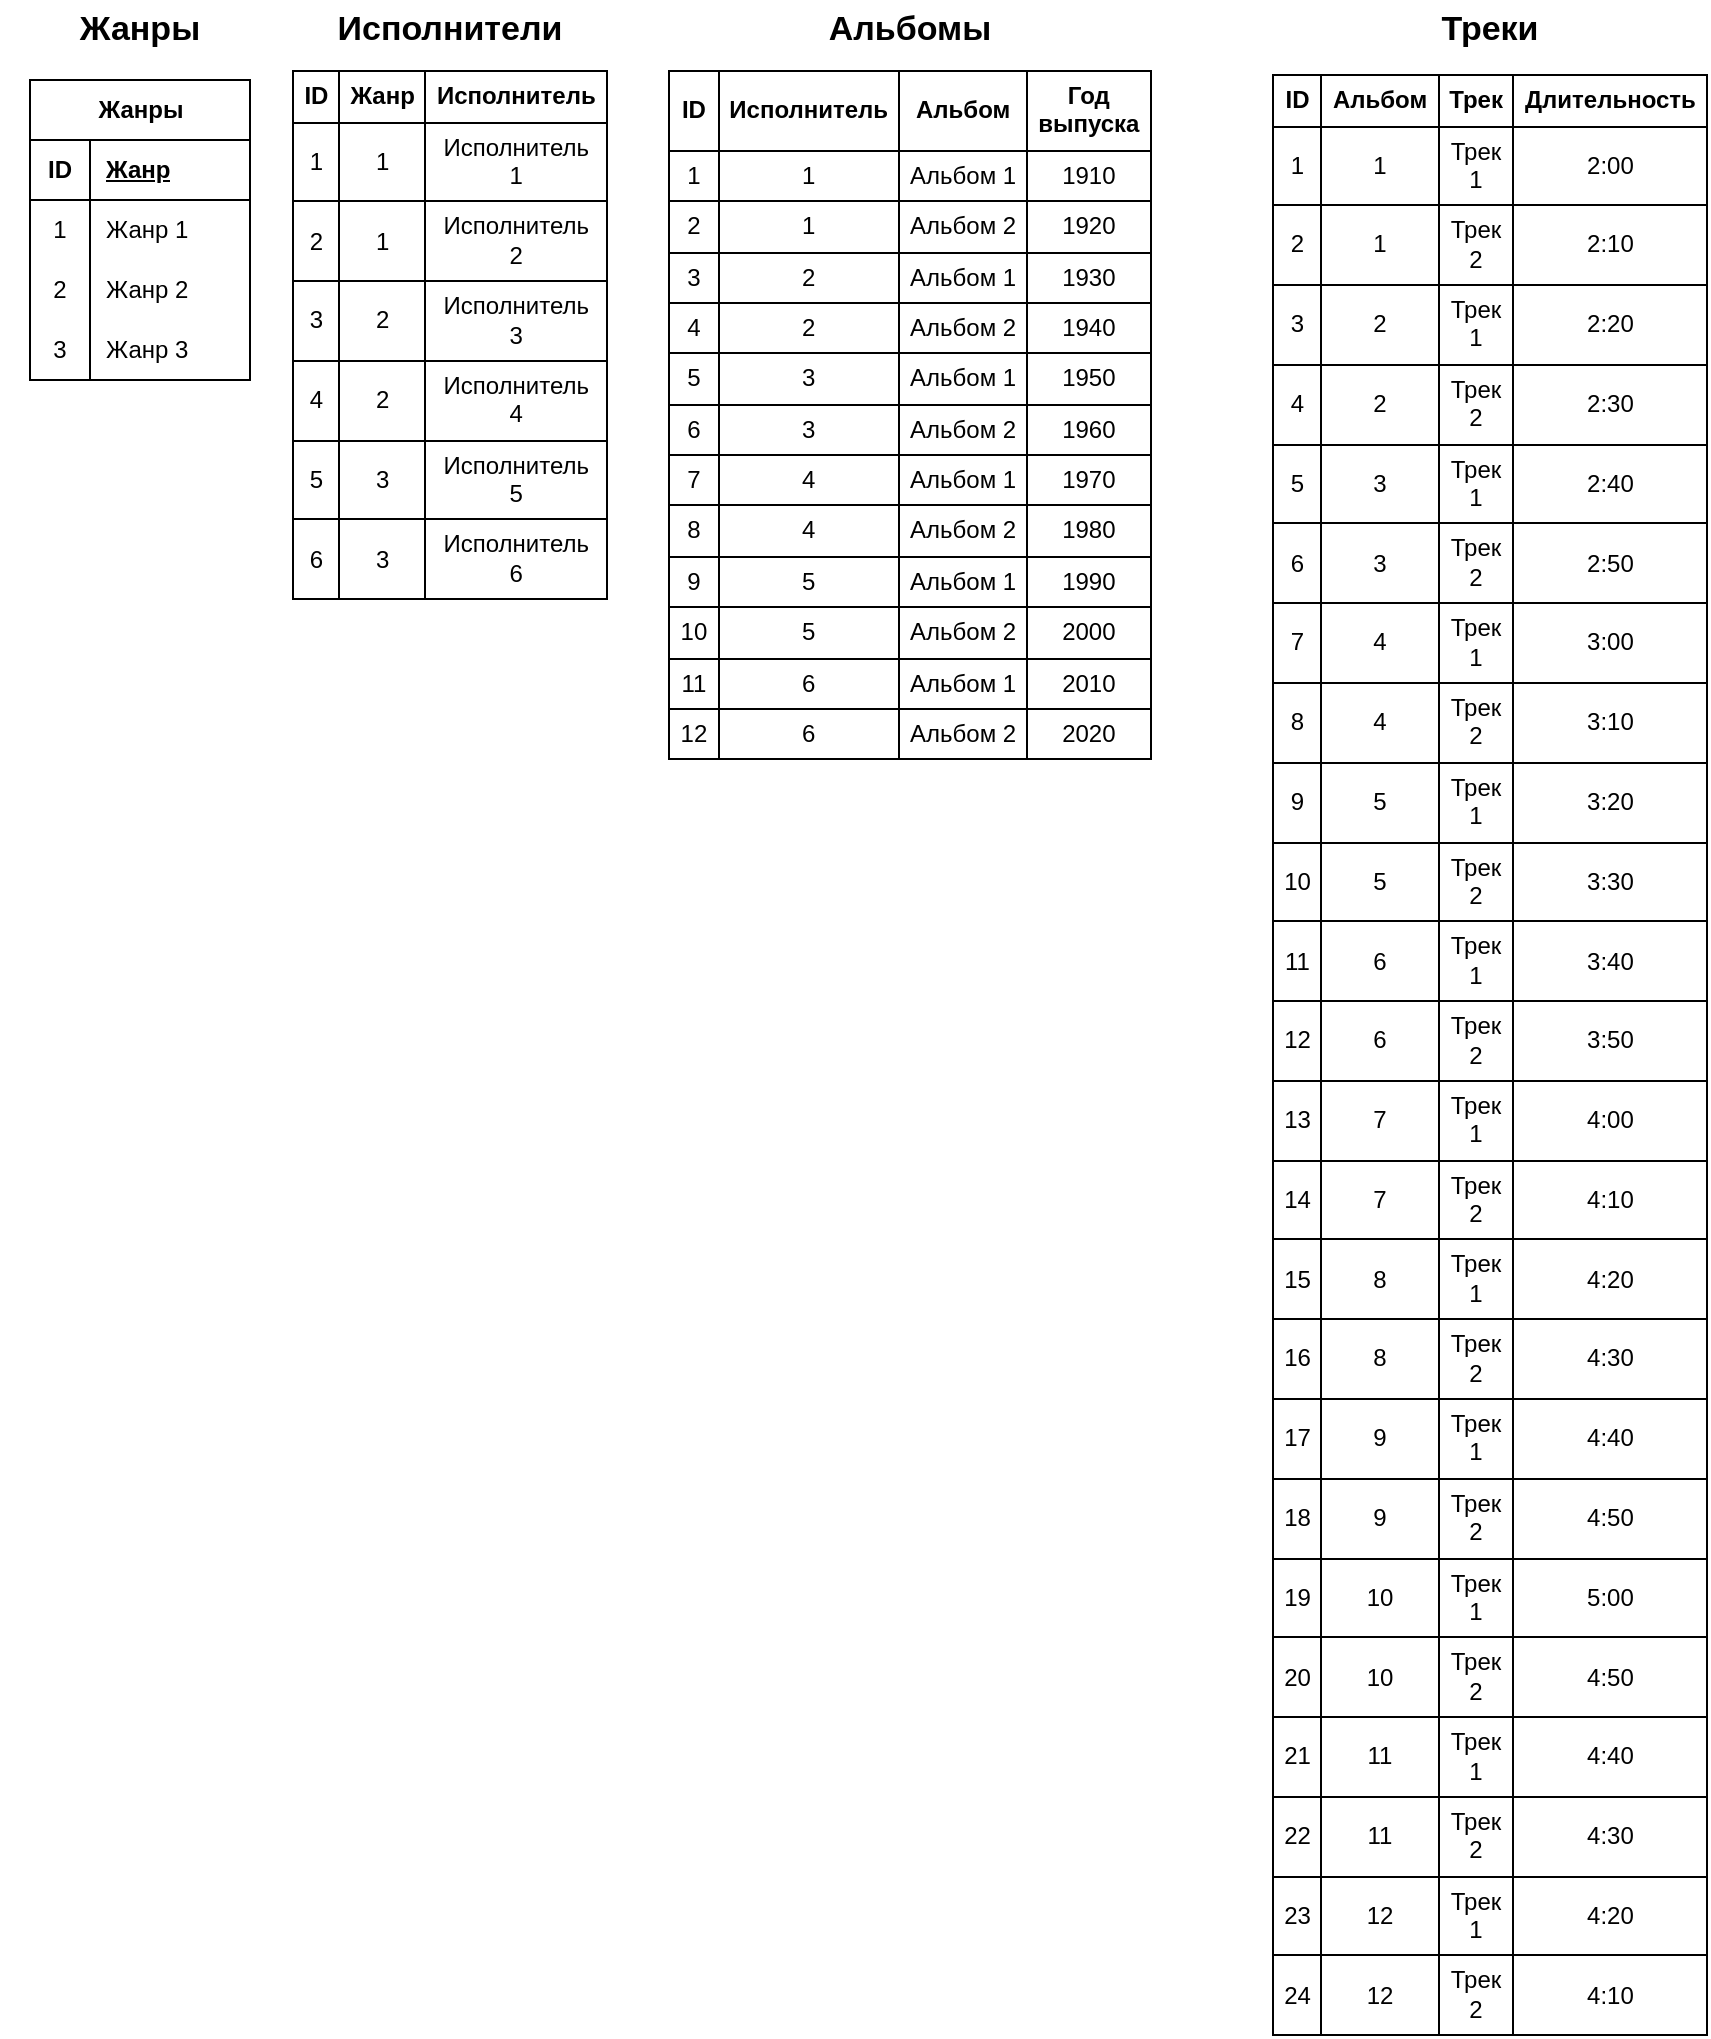 <mxfile version="24.7.12">
  <diagram name="Страница — 1" id="LNn57Oa2k2IVt9UOUZFC">
    <mxGraphModel dx="1750" dy="1023" grid="1" gridSize="10" guides="1" tooltips="1" connect="1" arrows="1" fold="1" page="1" pageScale="1" pageWidth="827" pageHeight="1169" math="0" shadow="0">
      <root>
        <mxCell id="0" />
        <mxCell id="1" parent="0" />
        <mxCell id="IZoVtLbHciiS3lVEJnuO-76" value="Жанры" style="shape=table;startSize=30;container=1;collapsible=1;childLayout=tableLayout;fixedRows=1;rowLines=0;fontStyle=1;align=center;resizeLast=1;html=1;movable=0;resizable=0;rotatable=0;deletable=0;editable=0;locked=1;connectable=0;" vertex="1" parent="1">
          <mxGeometry x="30" y="40" width="110" height="150" as="geometry" />
        </mxCell>
        <mxCell id="IZoVtLbHciiS3lVEJnuO-77" value="" style="shape=tableRow;horizontal=0;startSize=0;swimlaneHead=0;swimlaneBody=0;fillColor=none;collapsible=0;dropTarget=0;points=[[0,0.5],[1,0.5]];portConstraint=eastwest;top=0;left=0;right=0;bottom=1;movable=0;resizable=0;rotatable=0;deletable=0;editable=0;locked=1;connectable=0;" vertex="1" parent="IZoVtLbHciiS3lVEJnuO-76">
          <mxGeometry y="30" width="110" height="30" as="geometry" />
        </mxCell>
        <mxCell id="IZoVtLbHciiS3lVEJnuO-78" value="ID" style="shape=partialRectangle;connectable=0;fillColor=none;top=0;left=0;bottom=0;right=0;fontStyle=1;overflow=hidden;whiteSpace=wrap;html=1;movable=0;resizable=0;rotatable=0;deletable=0;editable=0;locked=1;" vertex="1" parent="IZoVtLbHciiS3lVEJnuO-77">
          <mxGeometry width="30" height="30" as="geometry">
            <mxRectangle width="30" height="30" as="alternateBounds" />
          </mxGeometry>
        </mxCell>
        <mxCell id="IZoVtLbHciiS3lVEJnuO-79" value="Жанр" style="shape=partialRectangle;connectable=0;fillColor=none;top=0;left=0;bottom=0;right=0;align=left;spacingLeft=6;fontStyle=5;overflow=hidden;whiteSpace=wrap;html=1;movable=0;resizable=0;rotatable=0;deletable=0;editable=0;locked=1;" vertex="1" parent="IZoVtLbHciiS3lVEJnuO-77">
          <mxGeometry x="30" width="80" height="30" as="geometry">
            <mxRectangle width="80" height="30" as="alternateBounds" />
          </mxGeometry>
        </mxCell>
        <mxCell id="IZoVtLbHciiS3lVEJnuO-80" value="" style="shape=tableRow;horizontal=0;startSize=0;swimlaneHead=0;swimlaneBody=0;fillColor=none;collapsible=0;dropTarget=0;points=[[0,0.5],[1,0.5]];portConstraint=eastwest;top=0;left=0;right=0;bottom=0;movable=0;resizable=0;rotatable=0;deletable=0;editable=0;locked=1;connectable=0;" vertex="1" parent="IZoVtLbHciiS3lVEJnuO-76">
          <mxGeometry y="60" width="110" height="30" as="geometry" />
        </mxCell>
        <mxCell id="IZoVtLbHciiS3lVEJnuO-81" value="" style="shape=partialRectangle;connectable=0;fillColor=none;top=0;left=0;bottom=0;right=0;editable=0;overflow=hidden;whiteSpace=wrap;html=1;movable=0;resizable=0;rotatable=0;deletable=0;locked=1;" vertex="1" parent="IZoVtLbHciiS3lVEJnuO-80">
          <mxGeometry width="30" height="30" as="geometry">
            <mxRectangle width="30" height="30" as="alternateBounds" />
          </mxGeometry>
        </mxCell>
        <mxCell id="IZoVtLbHciiS3lVEJnuO-82" value="Жанр 1" style="shape=partialRectangle;connectable=0;fillColor=none;top=0;left=0;bottom=0;right=0;align=left;spacingLeft=6;overflow=hidden;whiteSpace=wrap;html=1;movable=0;resizable=0;rotatable=0;deletable=0;editable=0;locked=1;" vertex="1" parent="IZoVtLbHciiS3lVEJnuO-80">
          <mxGeometry x="30" width="80" height="30" as="geometry">
            <mxRectangle width="80" height="30" as="alternateBounds" />
          </mxGeometry>
        </mxCell>
        <mxCell id="IZoVtLbHciiS3lVEJnuO-83" value="" style="shape=tableRow;horizontal=0;startSize=0;swimlaneHead=0;swimlaneBody=0;fillColor=none;collapsible=0;dropTarget=0;points=[[0,0.5],[1,0.5]];portConstraint=eastwest;top=0;left=0;right=0;bottom=0;movable=0;resizable=0;rotatable=0;deletable=0;editable=0;locked=1;connectable=0;" vertex="1" parent="IZoVtLbHciiS3lVEJnuO-76">
          <mxGeometry y="90" width="110" height="30" as="geometry" />
        </mxCell>
        <mxCell id="IZoVtLbHciiS3lVEJnuO-84" value="" style="shape=partialRectangle;connectable=0;fillColor=none;top=0;left=0;bottom=0;right=0;editable=0;overflow=hidden;whiteSpace=wrap;html=1;movable=0;resizable=0;rotatable=0;deletable=0;locked=1;" vertex="1" parent="IZoVtLbHciiS3lVEJnuO-83">
          <mxGeometry width="30" height="30" as="geometry">
            <mxRectangle width="30" height="30" as="alternateBounds" />
          </mxGeometry>
        </mxCell>
        <mxCell id="IZoVtLbHciiS3lVEJnuO-85" value="Жанр 2" style="shape=partialRectangle;connectable=0;fillColor=none;top=0;left=0;bottom=0;right=0;align=left;spacingLeft=6;overflow=hidden;whiteSpace=wrap;html=1;movable=0;resizable=0;rotatable=0;deletable=0;editable=0;locked=1;" vertex="1" parent="IZoVtLbHciiS3lVEJnuO-83">
          <mxGeometry x="30" width="80" height="30" as="geometry">
            <mxRectangle width="80" height="30" as="alternateBounds" />
          </mxGeometry>
        </mxCell>
        <mxCell id="IZoVtLbHciiS3lVEJnuO-86" value="" style="shape=tableRow;horizontal=0;startSize=0;swimlaneHead=0;swimlaneBody=0;fillColor=none;collapsible=0;dropTarget=0;points=[[0,0.5],[1,0.5]];portConstraint=eastwest;top=0;left=0;right=0;bottom=0;movable=0;resizable=0;rotatable=0;deletable=0;editable=0;locked=1;connectable=0;" vertex="1" parent="IZoVtLbHciiS3lVEJnuO-76">
          <mxGeometry y="120" width="110" height="30" as="geometry" />
        </mxCell>
        <mxCell id="IZoVtLbHciiS3lVEJnuO-87" value="" style="shape=partialRectangle;connectable=0;fillColor=none;top=0;left=0;bottom=0;right=0;editable=0;overflow=hidden;whiteSpace=wrap;html=1;movable=0;resizable=0;rotatable=0;deletable=0;locked=1;" vertex="1" parent="IZoVtLbHciiS3lVEJnuO-86">
          <mxGeometry width="30" height="30" as="geometry">
            <mxRectangle width="30" height="30" as="alternateBounds" />
          </mxGeometry>
        </mxCell>
        <mxCell id="IZoVtLbHciiS3lVEJnuO-88" value="Жанр 3" style="shape=partialRectangle;connectable=0;fillColor=none;top=0;left=0;bottom=0;right=0;align=left;spacingLeft=6;overflow=hidden;whiteSpace=wrap;html=1;movable=0;resizable=0;rotatable=0;deletable=0;editable=0;locked=1;" vertex="1" parent="IZoVtLbHciiS3lVEJnuO-86">
          <mxGeometry x="30" width="80" height="30" as="geometry">
            <mxRectangle width="80" height="30" as="alternateBounds" />
          </mxGeometry>
        </mxCell>
        <mxCell id="IZoVtLbHciiS3lVEJnuO-101" value="1" style="text;html=1;align=center;verticalAlign=middle;whiteSpace=wrap;rounded=0;movable=0;resizable=0;rotatable=0;deletable=0;editable=0;locked=1;connectable=0;" vertex="1" parent="1">
          <mxGeometry x="30" y="100" width="30" height="30" as="geometry" />
        </mxCell>
        <mxCell id="IZoVtLbHciiS3lVEJnuO-102" value="2" style="text;html=1;align=center;verticalAlign=middle;whiteSpace=wrap;rounded=0;movable=0;resizable=0;rotatable=0;deletable=0;editable=0;locked=1;connectable=0;" vertex="1" parent="1">
          <mxGeometry x="30" y="130" width="30" height="30" as="geometry" />
        </mxCell>
        <mxCell id="IZoVtLbHciiS3lVEJnuO-103" value="3" style="text;html=1;align=center;verticalAlign=middle;whiteSpace=wrap;rounded=0;movable=0;resizable=0;rotatable=0;deletable=0;editable=0;locked=1;connectable=0;" vertex="1" parent="1">
          <mxGeometry x="30" y="160" width="30" height="30" as="geometry" />
        </mxCell>
        <mxCell id="IZoVtLbHciiS3lVEJnuO-189" value="&lt;br&gt;&lt;table cellpadding=&quot;5&quot; border=&quot;1&quot; style=&quot;background-color: rgb(255, 255, 255); border: 1px solid rgb(0, 0, 0); border-collapse: collapse;&quot; align=&quot;left&quot;&gt;&lt;tbody&gt;&lt;tr&gt;&lt;td style=&quot;border-collapse: collapse;&quot; border=&quot;1&quot;&gt;&lt;b&gt;ID&lt;/b&gt;&lt;/td&gt;&lt;td&gt;&lt;b&gt;Жанр&lt;/b&gt;&lt;/td&gt;&lt;td&gt;&lt;b&gt;Исполнитель&lt;/b&gt;&lt;/td&gt;&lt;/tr&gt;&lt;tr&gt;&lt;td&gt;1&lt;/td&gt;&lt;td&gt;1&lt;/td&gt;&lt;td&gt;Исполнитель 1&lt;/td&gt;&lt;/tr&gt;&lt;tr&gt;&lt;td&gt;2&lt;/td&gt;&lt;td&gt;1&lt;/td&gt;&lt;td&gt;Исполнитель 2&lt;/td&gt;&lt;/tr&gt;&lt;tr&gt;&lt;td&gt;3&lt;/td&gt;&lt;td&gt;2&lt;/td&gt;&lt;td&gt;Исполнитель 3&lt;/td&gt;&lt;/tr&gt;&lt;tr&gt;&lt;td&gt;4&lt;/td&gt;&lt;td&gt;2&lt;/td&gt;&lt;td&gt;Исполнитель 4&lt;/td&gt;&lt;/tr&gt;&lt;tr&gt;&lt;td&gt;5&lt;/td&gt;&lt;td&gt;3&lt;/td&gt;&lt;td&gt;Исполнитель 5&lt;/td&gt;&lt;/tr&gt;&lt;tr&gt;&lt;td&gt;6&lt;/td&gt;&lt;td&gt;3&lt;/td&gt;&lt;td&gt;Исполнитель 6&lt;/td&gt;&lt;/tr&gt;&lt;/tbody&gt;&lt;/table&gt;" style="whiteSpace=wrap;html=1;aspect=fixed;strokeColor=none;fillColor=none;" vertex="1" parent="1">
          <mxGeometry x="240" y="160" as="geometry" />
        </mxCell>
        <mxCell id="IZoVtLbHciiS3lVEJnuO-191" value="&lt;br&gt;&lt;table cellpadding=&quot;5&quot; border=&quot;1&quot; style=&quot;background-color: rgb(255, 255, 255); border: 1px solid rgb(0, 0, 0); border-collapse: collapse;&quot; align=&quot;left&quot;&gt;&lt;tbody&gt;&lt;tr&gt;&lt;td style=&quot;border-collapse: collapse;&quot; border=&quot;1&quot;&gt;&lt;b&gt;ID&lt;/b&gt;&lt;/td&gt;&lt;td&gt;&lt;b&gt;Исполнитель&lt;/b&gt;&lt;/td&gt;&lt;td&gt;&lt;b&gt;Альбом&lt;/b&gt;&lt;/td&gt;&lt;td&gt;&lt;b&gt;Год выпуска&lt;/b&gt;&lt;/td&gt;&lt;/tr&gt;&lt;tr&gt;&lt;td&gt;1&lt;/td&gt;&lt;td&gt;1&lt;/td&gt;&lt;td&gt;Альбом 1&lt;/td&gt;&lt;td&gt;1910&lt;/td&gt;&lt;/tr&gt;&lt;tr&gt;&lt;td&gt;2&lt;/td&gt;&lt;td&gt;1&lt;/td&gt;&lt;td&gt;Альбом&amp;nbsp;2&lt;/td&gt;&lt;td&gt;1920&lt;/td&gt;&lt;/tr&gt;&lt;tr&gt;&lt;td&gt;3&lt;/td&gt;&lt;td&gt;2&lt;/td&gt;&lt;td&gt;Альбом 1&lt;/td&gt;&lt;td&gt;1930&lt;/td&gt;&lt;/tr&gt;&lt;tr&gt;&lt;td&gt;4&lt;/td&gt;&lt;td&gt;2&lt;/td&gt;&lt;td&gt;Альбом 2&lt;/td&gt;&lt;td&gt;1940&lt;/td&gt;&lt;/tr&gt;&lt;tr&gt;&lt;td&gt;5&lt;/td&gt;&lt;td&gt;3&lt;/td&gt;&lt;td&gt;Альбом 1&lt;/td&gt;&lt;td&gt;1950&lt;/td&gt;&lt;/tr&gt;&lt;tr&gt;&lt;td&gt;6&lt;/td&gt;&lt;td&gt;3&lt;/td&gt;&lt;td&gt;Альбом 2&lt;/td&gt;&lt;td&gt;1960&lt;/td&gt;&lt;/tr&gt;&lt;tr&gt;&lt;td&gt;7&lt;/td&gt;&lt;td&gt;4&lt;/td&gt;&lt;td&gt;Альбом 1&lt;/td&gt;&lt;td&gt;1970&lt;/td&gt;&lt;/tr&gt;&lt;tr&gt;&lt;td&gt;8&lt;/td&gt;&lt;td&gt;4&lt;/td&gt;&lt;td&gt;Альбом 2&lt;/td&gt;&lt;td&gt;1980&lt;/td&gt;&lt;/tr&gt;&lt;tr&gt;&lt;td&gt;9&lt;/td&gt;&lt;td&gt;5&lt;/td&gt;&lt;td&gt;Альбом 1&lt;/td&gt;&lt;td&gt;1990&lt;/td&gt;&lt;/tr&gt;&lt;tr&gt;&lt;td&gt;10&lt;/td&gt;&lt;td&gt;5&lt;/td&gt;&lt;td&gt;Альбом 2&lt;/td&gt;&lt;td&gt;2000&lt;/td&gt;&lt;/tr&gt;&lt;tr&gt;&lt;td&gt;11&lt;/td&gt;&lt;td&gt;6&lt;/td&gt;&lt;td&gt;Альбом 1&lt;/td&gt;&lt;td&gt;2010&lt;/td&gt;&lt;/tr&gt;&lt;tr&gt;&lt;td&gt;12&lt;/td&gt;&lt;td&gt;6&lt;/td&gt;&lt;td&gt;Альбом 2&lt;/td&gt;&lt;td&gt;2020&lt;/td&gt;&lt;/tr&gt;&lt;/tbody&gt;&lt;/table&gt;" style="whiteSpace=wrap;html=1;aspect=fixed;strokeColor=none;fillColor=none;" vertex="1" parent="1">
          <mxGeometry x="470" y="200" as="geometry" />
        </mxCell>
        <mxCell id="IZoVtLbHciiS3lVEJnuO-194" value="&lt;br&gt;&lt;table cellpadding=&quot;5&quot; border=&quot;1&quot; style=&quot;background-color: rgb(255, 255, 255); border: 1px solid rgb(0, 0, 0); border-collapse: collapse;&quot; align=&quot;left&quot;&gt;&lt;tbody&gt;&lt;tr&gt;&lt;td style=&quot;border-collapse: collapse;&quot; border=&quot;1&quot;&gt;&lt;b&gt;ID&lt;/b&gt;&lt;/td&gt;&lt;td&gt;&lt;b&gt;Альбом&lt;/b&gt;&lt;/td&gt;&lt;td&gt;&lt;b&gt;Трек&lt;/b&gt;&lt;/td&gt;&lt;td&gt;&lt;b&gt;Длительность&lt;/b&gt;&lt;/td&gt;&lt;/tr&gt;&lt;tr&gt;&lt;td&gt;1&lt;/td&gt;&lt;td&gt;1&lt;/td&gt;&lt;td&gt;Трек 1&lt;/td&gt;&lt;td&gt;2:00&lt;/td&gt;&lt;/tr&gt;&lt;tr&gt;&lt;td&gt;2&lt;/td&gt;&lt;td&gt;1&lt;/td&gt;&lt;td&gt;Трек 2&lt;/td&gt;&lt;td&gt;2:10&lt;/td&gt;&lt;/tr&gt;&lt;tr&gt;&lt;td&gt;3&lt;/td&gt;&lt;td&gt;2&lt;/td&gt;&lt;td&gt;Трек 1&lt;/td&gt;&lt;td&gt;2:20&lt;/td&gt;&lt;/tr&gt;&lt;tr&gt;&lt;td&gt;4&lt;/td&gt;&lt;td&gt;2&lt;/td&gt;&lt;td&gt;Трек 2&lt;/td&gt;&lt;td&gt;2:30&lt;/td&gt;&lt;/tr&gt;&lt;tr&gt;&lt;td&gt;5&lt;/td&gt;&lt;td&gt;3&lt;/td&gt;&lt;td&gt;Трек 1&lt;/td&gt;&lt;td&gt;2:40&lt;/td&gt;&lt;/tr&gt;&lt;tr&gt;&lt;td&gt;6&lt;/td&gt;&lt;td&gt;3&lt;/td&gt;&lt;td&gt;Трек 2&lt;/td&gt;&lt;td&gt;2:50&lt;/td&gt;&lt;/tr&gt;&lt;tr&gt;&lt;td&gt;7&lt;/td&gt;&lt;td&gt;4&lt;/td&gt;&lt;td&gt;Трек 1&lt;/td&gt;&lt;td&gt;3:00&lt;/td&gt;&lt;/tr&gt;&lt;tr&gt;&lt;td&gt;8&lt;/td&gt;&lt;td&gt;4&lt;/td&gt;&lt;td&gt;Трек 2&lt;/td&gt;&lt;td&gt;3:10&lt;/td&gt;&lt;/tr&gt;&lt;tr&gt;&lt;td&gt;9&lt;/td&gt;&lt;td&gt;5&lt;/td&gt;&lt;td&gt;Трек 1&lt;/td&gt;&lt;td&gt;3:20&lt;/td&gt;&lt;/tr&gt;&lt;tr&gt;&lt;td&gt;10&lt;/td&gt;&lt;td&gt;5&lt;/td&gt;&lt;td&gt;Трек 2&lt;/td&gt;&lt;td&gt;3:30&lt;/td&gt;&lt;/tr&gt;&lt;tr&gt;&lt;td&gt;11&lt;/td&gt;&lt;td&gt;6&lt;/td&gt;&lt;td&gt;Трек 1&lt;/td&gt;&lt;td&gt;3:40&lt;/td&gt;&lt;/tr&gt;&lt;tr&gt;&lt;td&gt;12&lt;/td&gt;&lt;td&gt;6&lt;/td&gt;&lt;td&gt;Трек 2&lt;/td&gt;&lt;td&gt;3:50&lt;/td&gt;&lt;/tr&gt;&lt;tr&gt;&lt;td&gt;13&lt;/td&gt;&lt;td&gt;7&lt;/td&gt;&lt;td&gt;Трек 1&lt;/td&gt;&lt;td&gt;4:00&lt;/td&gt;&lt;/tr&gt;&lt;tr&gt;&lt;td&gt;14&lt;/td&gt;&lt;td&gt;7&lt;/td&gt;&lt;td&gt;Трек 2&lt;/td&gt;&lt;td&gt;4:10&lt;/td&gt;&lt;/tr&gt;&lt;tr&gt;&lt;td&gt;15&lt;/td&gt;&lt;td&gt;8&lt;/td&gt;&lt;td&gt;Трек 1&lt;/td&gt;&lt;td&gt;4:20&lt;/td&gt;&lt;/tr&gt;&lt;tr&gt;&lt;td&gt;16&lt;/td&gt;&lt;td&gt;8&lt;/td&gt;&lt;td&gt;Трек 2&lt;/td&gt;&lt;td&gt;4:30&lt;/td&gt;&lt;/tr&gt;&lt;tr&gt;&lt;td&gt;17&lt;/td&gt;&lt;td&gt;9&lt;/td&gt;&lt;td&gt;Трек 1&lt;/td&gt;&lt;td&gt;4:40&lt;/td&gt;&lt;/tr&gt;&lt;tr&gt;&lt;td&gt;18&lt;/td&gt;&lt;td&gt;9&lt;/td&gt;&lt;td&gt;Трек 2&lt;/td&gt;&lt;td&gt;4:50&lt;/td&gt;&lt;/tr&gt;&lt;tr&gt;&lt;td&gt;19&lt;/td&gt;&lt;td&gt;10&lt;/td&gt;&lt;td&gt;Трек 1&lt;/td&gt;&lt;td&gt;5:00&lt;/td&gt;&lt;/tr&gt;&lt;tr&gt;&lt;td&gt;20&lt;/td&gt;&lt;td&gt;10&lt;/td&gt;&lt;td&gt;Трек 2&lt;/td&gt;&lt;td&gt;4:50&lt;/td&gt;&lt;/tr&gt;&lt;tr&gt;&lt;td&gt;21&lt;/td&gt;&lt;td&gt;11&lt;/td&gt;&lt;td&gt;Трек 1&lt;/td&gt;&lt;td&gt;4:40&lt;/td&gt;&lt;/tr&gt;&lt;tr&gt;&lt;td&gt;22&lt;/td&gt;&lt;td&gt;11&lt;/td&gt;&lt;td&gt;Трек 2&lt;/td&gt;&lt;td&gt;4:30&lt;/td&gt;&lt;/tr&gt;&lt;tr&gt;&lt;td&gt;23&lt;/td&gt;&lt;td&gt;12&lt;/td&gt;&lt;td&gt;Трек 1&lt;/td&gt;&lt;td&gt;4:20&lt;/td&gt;&lt;/tr&gt;&lt;tr&gt;&lt;td&gt;24&lt;/td&gt;&lt;td&gt;12&lt;/td&gt;&lt;td&gt;Трек 2&lt;/td&gt;&lt;td&gt;4:10&lt;/td&gt;&lt;/tr&gt;&lt;/tbody&gt;&lt;/table&gt;" style="whiteSpace=wrap;html=1;aspect=fixed;strokeColor=none;fillColor=none;" vertex="1" parent="1">
          <mxGeometry x="760" y="520" as="geometry" />
        </mxCell>
        <mxCell id="IZoVtLbHciiS3lVEJnuO-195" value="&lt;b&gt;&lt;font style=&quot;font-size: 17px;&quot;&gt;Исполнители&lt;/font&gt;&lt;/b&gt;" style="text;html=1;align=center;verticalAlign=middle;whiteSpace=wrap;rounded=0;" vertex="1" parent="1">
          <mxGeometry x="170" width="140" height="30" as="geometry" />
        </mxCell>
        <mxCell id="IZoVtLbHciiS3lVEJnuO-196" value="&lt;b&gt;&lt;font style=&quot;font-size: 17px;&quot;&gt;Альбомы&lt;/font&gt;&lt;/b&gt;" style="text;html=1;align=center;verticalAlign=middle;whiteSpace=wrap;rounded=0;" vertex="1" parent="1">
          <mxGeometry x="400" width="140" height="30" as="geometry" />
        </mxCell>
        <mxCell id="IZoVtLbHciiS3lVEJnuO-197" value="&lt;b&gt;&lt;font style=&quot;font-size: 17px;&quot;&gt;Треки&lt;/font&gt;&lt;/b&gt;" style="text;html=1;align=center;verticalAlign=middle;whiteSpace=wrap;rounded=0;" vertex="1" parent="1">
          <mxGeometry x="690" width="140" height="30" as="geometry" />
        </mxCell>
        <mxCell id="IZoVtLbHciiS3lVEJnuO-198" value="&lt;b&gt;&lt;font style=&quot;font-size: 17px;&quot;&gt;Жанры&lt;/font&gt;&lt;/b&gt;" style="text;html=1;align=center;verticalAlign=middle;whiteSpace=wrap;rounded=0;" vertex="1" parent="1">
          <mxGeometry x="15" width="140" height="30" as="geometry" />
        </mxCell>
      </root>
    </mxGraphModel>
  </diagram>
</mxfile>
